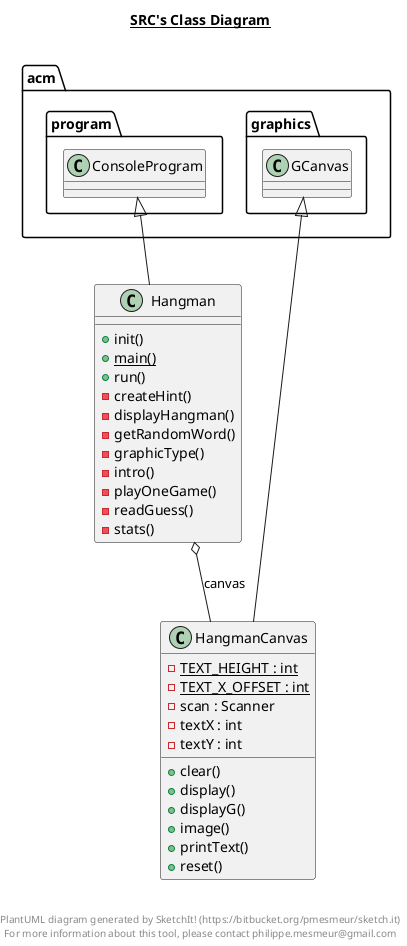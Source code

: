 @startuml

title __SRC's Class Diagram__\n


    class Hangman {
        + init()
        {static} + main()
        + run()
        - createHint()
        - displayHangman()
        - getRandomWord()
        - graphicType()
        - intro()
        - playOneGame()
        - readGuess()
        - stats()
    }

  


    class HangmanCanvas {
        {static} - TEXT_HEIGHT : int
        {static} - TEXT_X_OFFSET : int
        - scan : Scanner
        - textX : int
        - textY : int
        + clear()
        + display()
        + displayG()
        + image()
        + printText()
        + reset()
    }

  

  Hangman -up-|> acm.program.ConsoleProgram
  Hangman o-- HangmanCanvas : canvas
  HangmanCanvas -up-|> acm.graphics.GCanvas


right footer


PlantUML diagram generated by SketchIt! (https://bitbucket.org/pmesmeur/sketch.it)
For more information about this tool, please contact philippe.mesmeur@gmail.com
endfooter

@enduml
